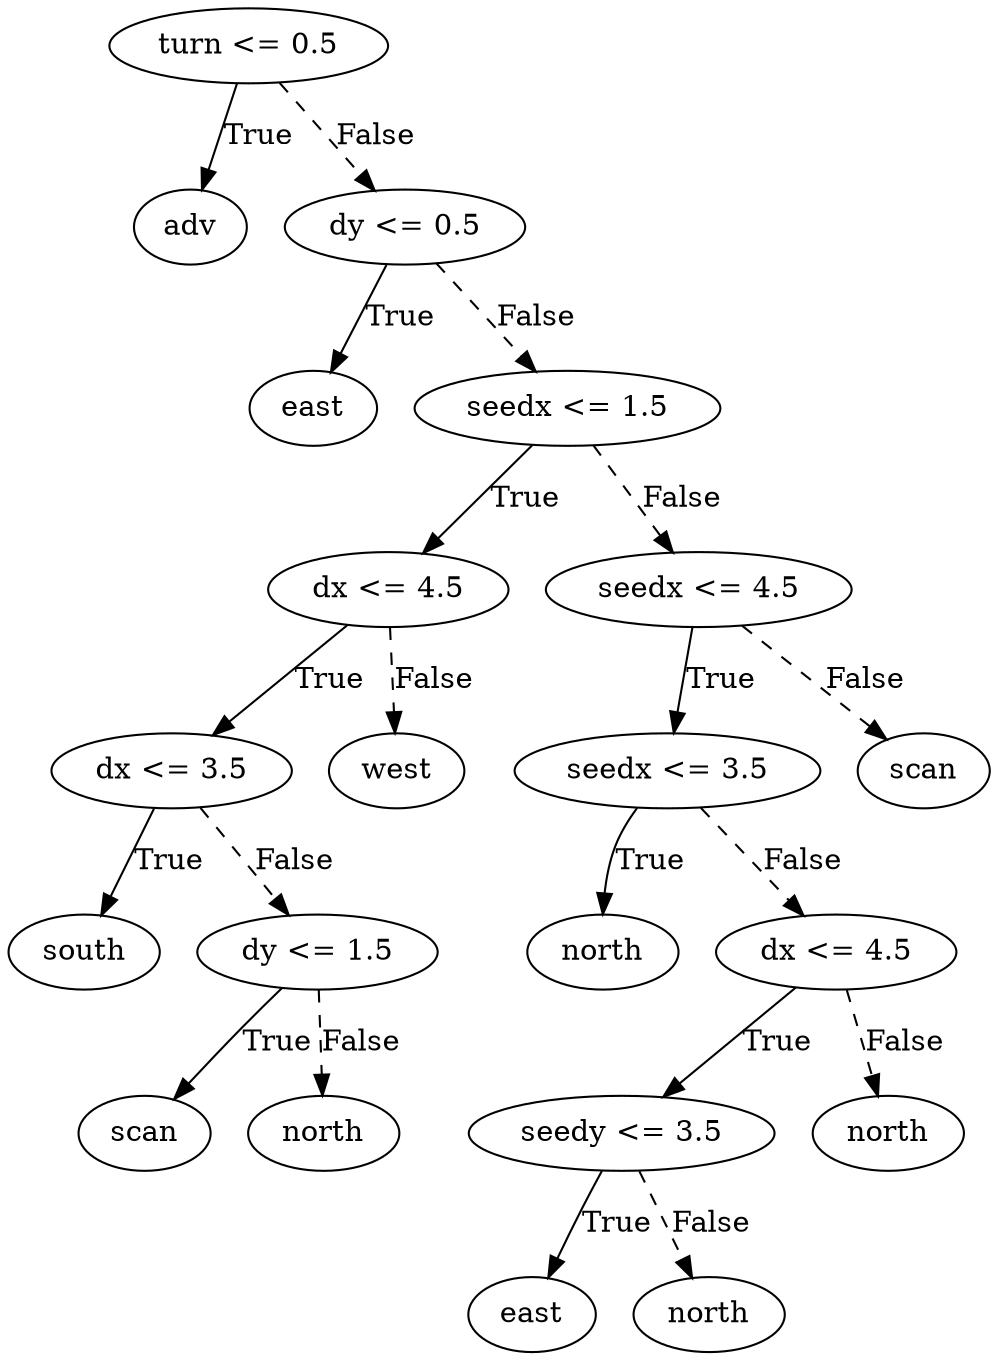 digraph {
0 [label="turn <= 0.5"];
1 [label="adv"];
0 -> 1 [label="True"];
2 [label="dy <= 0.5"];
3 [label="east"];
2 -> 3 [label="True"];
4 [label="seedx <= 1.5"];
5 [label="dx <= 4.5"];
6 [label="dx <= 3.5"];
7 [label="south"];
6 -> 7 [label="True"];
8 [label="dy <= 1.5"];
9 [label="scan"];
8 -> 9 [label="True"];
10 [label="north"];
8 -> 10 [style="dashed", label="False"];
6 -> 8 [style="dashed", label="False"];
5 -> 6 [label="True"];
11 [label="west"];
5 -> 11 [style="dashed", label="False"];
4 -> 5 [label="True"];
12 [label="seedx <= 4.5"];
13 [label="seedx <= 3.5"];
14 [label="north"];
13 -> 14 [label="True"];
15 [label="dx <= 4.5"];
16 [label="seedy <= 3.5"];
17 [label="east"];
16 -> 17 [label="True"];
18 [label="north"];
16 -> 18 [style="dashed", label="False"];
15 -> 16 [label="True"];
19 [label="north"];
15 -> 19 [style="dashed", label="False"];
13 -> 15 [style="dashed", label="False"];
12 -> 13 [label="True"];
20 [label="scan"];
12 -> 20 [style="dashed", label="False"];
4 -> 12 [style="dashed", label="False"];
2 -> 4 [style="dashed", label="False"];
0 -> 2 [style="dashed", label="False"];

}